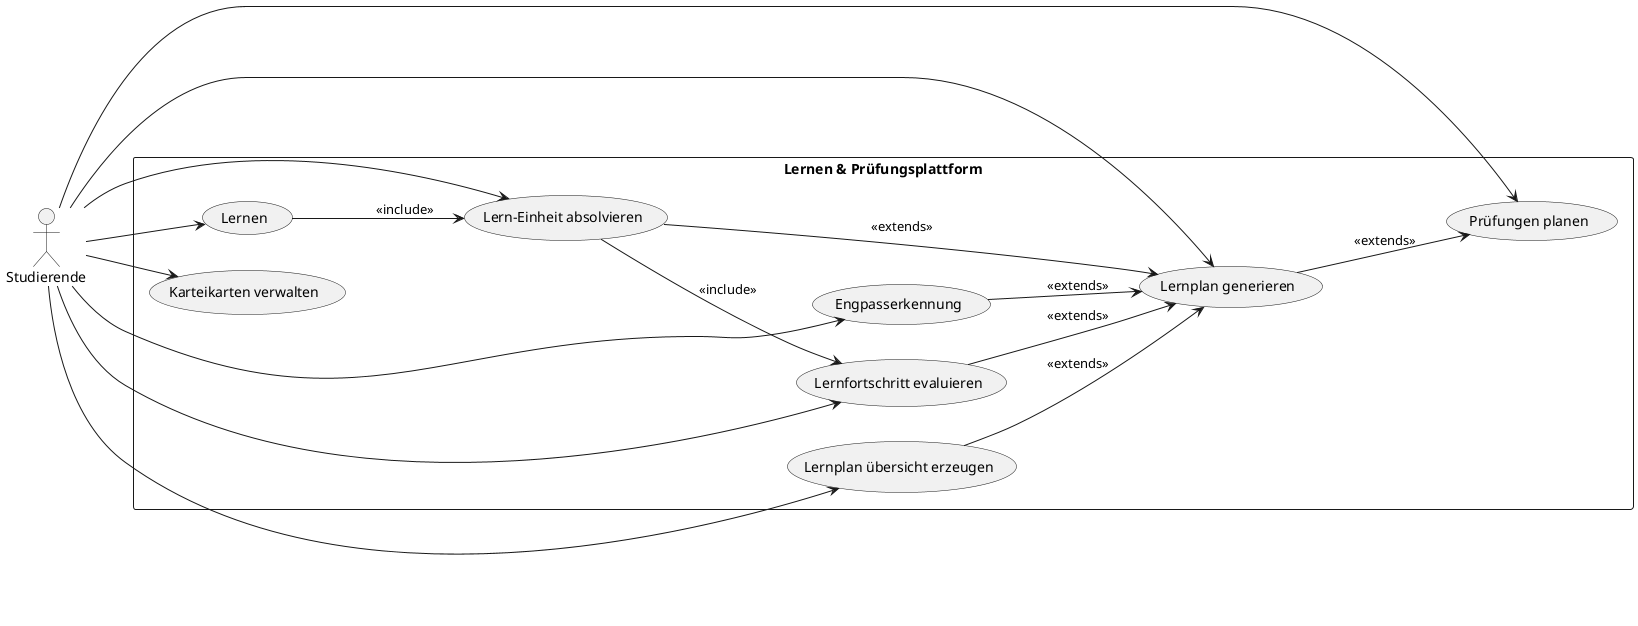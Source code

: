 @startuml Use Case Übersicht
left to right direction
skinparam packageStyle rectangle

actor "Studierende" as Student

package "Lernen & Prüfungsplattform" {

    usecase "Lern-Einheit absolvieren" as lernen
    usecase "Prüfungen planen" as pruefungstermine_planen
    usecase "Lernfortschritt evaluieren" as lernfortschritt /' nicht relevant als usecase'/
    usecase "Karteikarten verwalten" as karteikarten
    usecase "Lernplan übersicht erzeugen" as lernplan_ansehen
    usecase "Lernplan generieren" as lernplan_generieren
    usecase "Engpasserkennung" as engpasserkennung /'Verb hinzufügen/rausnehemn'/
    usecase "Lernen" as Aktiv_Lernen    
}

Student --> lernen
Student --> Aktiv_Lernen
Student --> pruefungstermine_planen
Student --> lernfortschritt
Student --> lernplan_generieren
Student --> karteikarten
Student --> lernplan_ansehen
Student --> engpasserkennung

/'precondtion statt include'/
lernen --> lernplan_generieren : <<extends>> 

lernplan_generieren --> pruefungstermine_planen : <<extends>>


engpasserkennung --> lernplan_generieren : <<extends>>

lernplan_ansehen --> lernplan_generieren : <<extends>>

lernfortschritt --> lernplan_generieren : <<extends>>

Aktiv_Lernen --> lernen : <<include>>

lernen --> lernfortschritt: <<include>>



/'
Prüfungstermine verwalten: Grundlage der software	
Lernmaterial verwalten: Funktion nicht notwendig	
Lernplan erstellen: Grundlage der software	
Lernfortschritt anzeigen: Nicht notwendig für Kernfuktion	
Tagesplan verwalten: Lernfortschritt eintragen notwendig	
Karteikarten verwalten: nice to have 	
Lernplan zugreifen: abhängigkeit nicht gegeben	
Lernplan generieren: notwendig für Lernfortschritt	
Engpasserkennung und Wiederholungsvorschläge: halt dich an lernplan	
'/

@enduml
